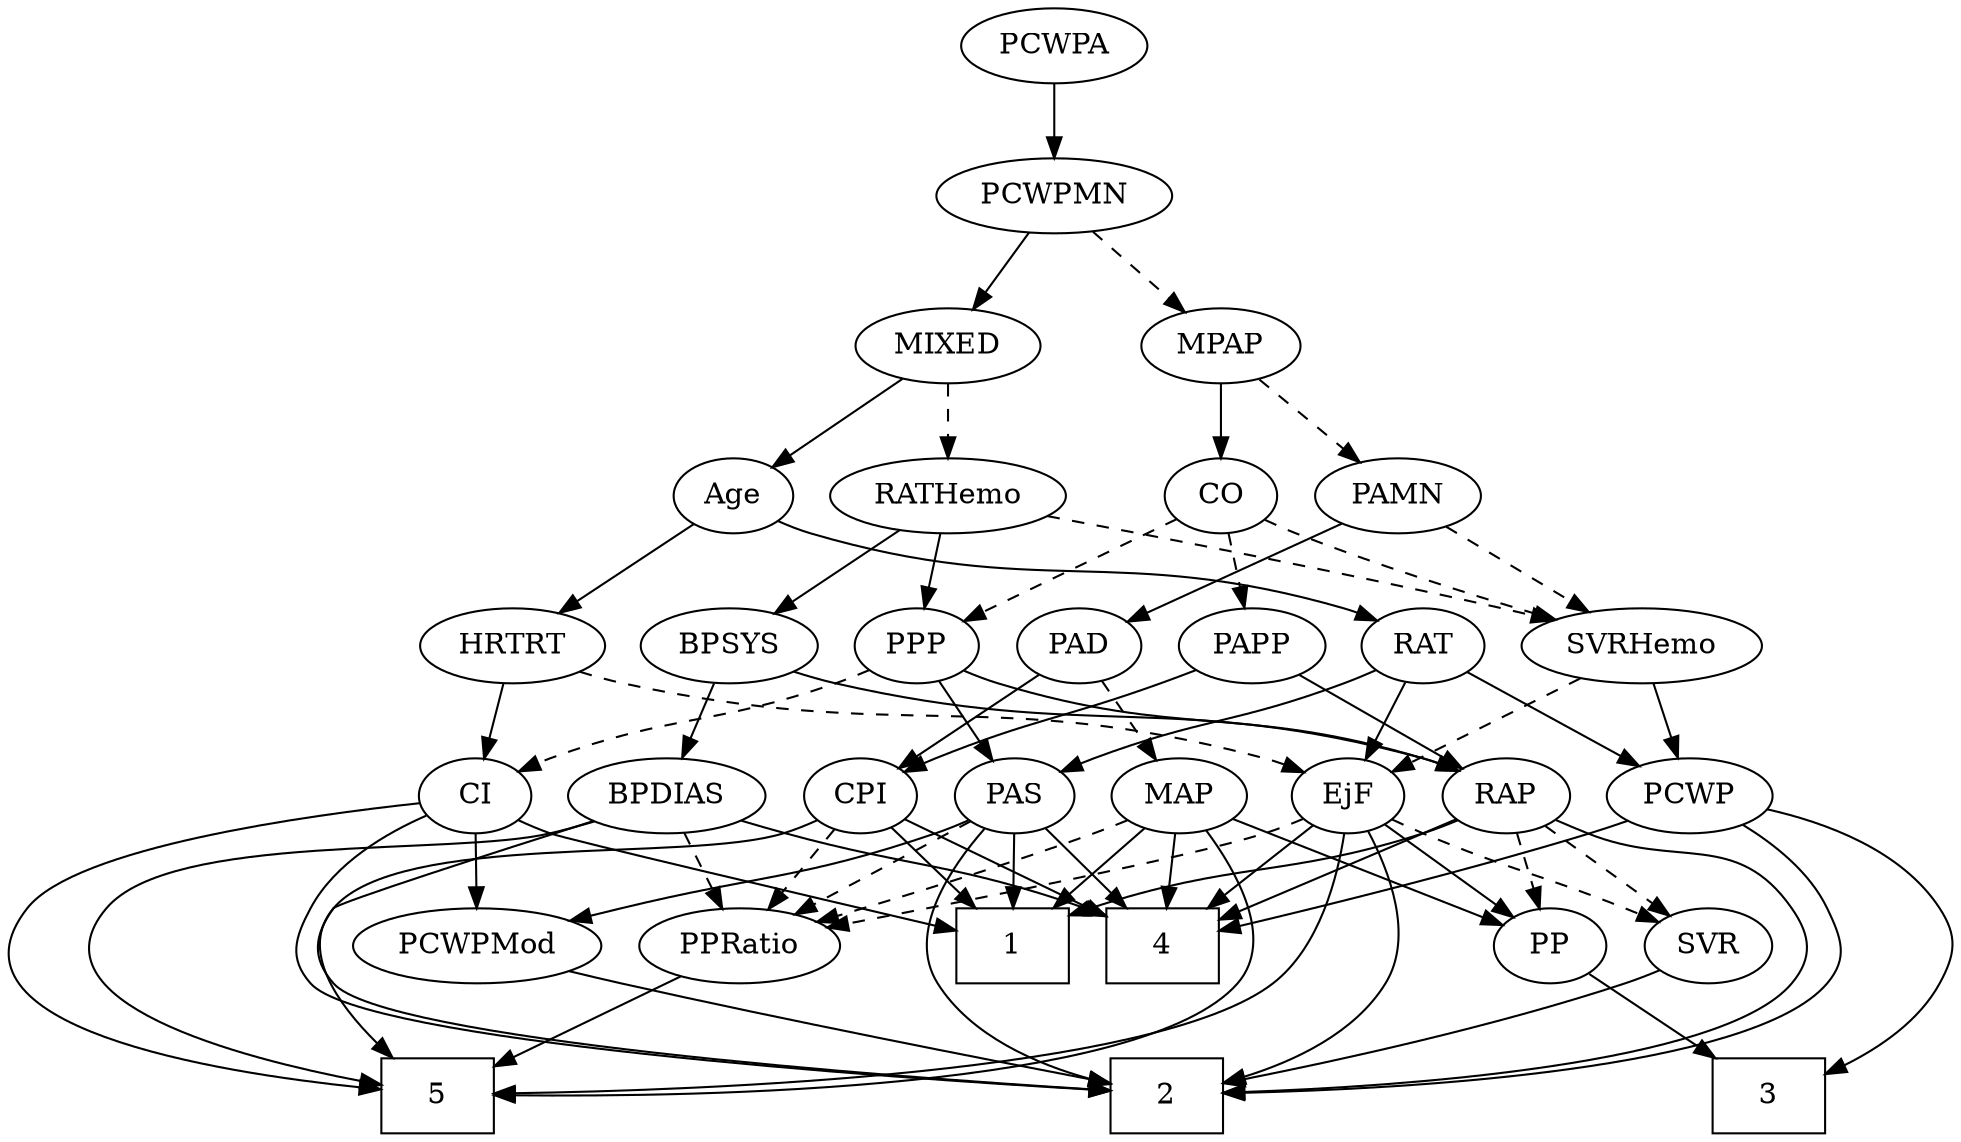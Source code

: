strict digraph {
	graph [bb="0,0,869.64,540"];
	node [label="\N"];
	1	[height=0.5,
		pos="424.36,90",
		shape=box,
		width=0.75];
	2	[height=0.5,
		pos="436.36,18",
		shape=box,
		width=0.75];
	3	[height=0.5,
		pos="784.36,18",
		shape=box,
		width=0.75];
	4	[height=0.5,
		pos="496.36,90",
		shape=box,
		width=0.75];
	5	[height=0.5,
		pos="233.36,18",
		shape=box,
		width=0.75];
	Age	[height=0.5,
		pos="304.36,306",
		width=0.75];
	RAT	[height=0.5,
		pos="613.36,234",
		width=0.75827];
	Age -> RAT	[pos="e,592.82,245.95 324.89,294.05 329.84,291.76 335.2,289.57 340.36,288 442.26,256.93 475.45,283.07 577.36,252 579.29,251.41 581.25,\
250.73 583.21,250",
		style=solid];
	HRTRT	[height=0.5,
		pos="206.36,234",
		width=1.1013];
	Age -> HRTRT	[pos="e,226.93,249.7 286.38,292.16 272.08,281.94 251.78,267.44 235.21,255.61",
		style=solid];
	EjF	[height=0.5,
		pos="585.36,162",
		width=0.75];
	EjF -> 2	[pos="e,463.54,18.566 595.44,144.94 606.05,125.78 619.18,93.627 603.36,72 573.76,31.552 513.07,21.216 473.58,18.985",
		style=solid];
	EjF -> 4	[pos="e,518.07,108.08 568.62,147.83 556.66,138.43 540.26,125.53 526.1,114.39",
		style=solid];
	EjF -> 5	[pos="e,260.4,22.011 583.44,143.98 580.18,123.56 571.58,89.839 549.36,72 527.79,54.694 349.11,32.3 270.38,23.161",
		style=solid];
	SVR	[height=0.5,
		pos="755.36,90",
		width=0.77632];
	EjF -> SVR	[pos="e,733.56,101.34 606.54,150.63 611.37,148.36 616.51,146.04 621.36,144 663.74,126.17 675.88,125.61 718.36,108 720.22,107.23 722.12,\
106.42 724.04,105.59",
		style=dashed];
	PP	[height=0.5,
		pos="682.36,90",
		width=0.75];
	EjF -> PP	[pos="e,664.68,103.76 603.15,148.16 618.05,137.41 639.53,121.91 656.36,109.76",
		style=solid];
	PPRatio	[height=0.5,
		pos="301.36,90",
		width=1.1013];
	EjF -> PPRatio	[pos="e,337.17,98.069 563.38,151.29 557,148.69 549.97,146.05 543.36,144 507.23,132.82 406.57,112 347.06,100.05",
		style=dashed];
	RAP	[height=0.5,
		pos="658.36,162",
		width=0.77632];
	RAP -> 1	[pos="e,451.61,104.64 636.75,150.15 631.78,147.91 626.45,145.72 621.36,144 554.86,121.57 531.7,130.9 461.38,107.93",
		style=solid];
	RAP -> 2	[pos="e,463.37,18.703 680.15,150.66 685.12,148.39 690.39,146.06 695.36,144 737.83,126.39 766.1,145.75 792.36,108 801.49,94.865 802.8,84.118 \
792.36,72 751.46,24.564 556.32,18.92 473.58,18.703",
		style=solid];
	RAP -> 4	[pos="e,523.77,102.35 636.1,150.64 631.25,148.43 626.14,146.11 621.36,144 591.85,130.97 558.17,116.73 533.21,106.29",
		style=solid];
	RAP -> SVR	[pos="e,737.52,103.87 676.6,147.83 691.46,137.11 712.63,121.83 729.28,109.82",
		style=dashed];
	RAP -> PP	[pos="e,676.6,107.79 664.17,144.05 666.91,136.06 670.24,126.33 673.3,117.4",
		style=dashed];
	MIXED	[height=0.5,
		pos="398.36,378",
		width=1.1193];
	MIXED -> Age	[pos="e,321.73,319.94 378.42,362.15 364.23,351.59 345.06,337.31 329.77,325.92",
		style=solid];
	RATHemo	[height=0.5,
		pos="398.36,306",
		width=1.3721];
	MIXED -> RATHemo	[pos="e,398.36,324.1 398.36,359.7 398.36,351.98 398.36,342.71 398.36,334.11",
		style=dashed];
	MPAP	[height=0.5,
		pos="521.36,378",
		width=0.97491];
	CO	[height=0.5,
		pos="521.36,306",
		width=0.75];
	MPAP -> CO	[pos="e,521.36,324.1 521.36,359.7 521.36,351.98 521.36,342.71 521.36,334.11",
		style=solid];
	PAMN	[height=0.5,
		pos="602.36,306",
		width=1.011];
	MPAP -> PAMN	[pos="e,584.92,322.07 538.53,362.15 549.73,352.48 564.54,339.68 577.08,328.85",
		style=dashed];
	BPSYS	[height=0.5,
		pos="301.36,234",
		width=1.0471];
	BPSYS -> RAP	[pos="e,637.25,174.01 329.38,221.75 335.56,219.58 342.12,217.52 348.36,216 467.26,187.02 503.77,213.93 621.36,180 623.51,179.38 625.69,\
178.65 627.87,177.85",
		style=solid];
	BPDIAS	[height=0.5,
		pos="268.36,162",
		width=1.1735];
	BPSYS -> BPDIAS	[pos="e,276.27,179.79 293.37,216.05 289.56,207.97 284.91,198.12 280.67,189.11",
		style=solid];
	PAD	[height=0.5,
		pos="458.36,234",
		width=0.79437];
	CPI	[height=0.5,
		pos="355.36,162",
		width=0.75];
	PAD -> CPI	[pos="e,373.78,175.52 439.46,220.16 423.39,209.24 400.12,193.43 382.13,181.2",
		style=solid];
	MAP	[height=0.5,
		pos="503.36,162",
		width=0.84854];
	PAD -> MAP	[pos="e,492.87,179.31 468.57,217.12 474.13,208.47 481.13,197.58 487.39,187.83",
		style=dashed];
	SVRHemo	[height=0.5,
		pos="708.36,234",
		width=1.3902];
	CO -> SVRHemo	[pos="e,672.27,246.5 542.51,294.56 547.35,292.3 552.5,289.99 557.36,288 592.11,273.74 632.28,259.76 662.44,249.74",
		style=dashed];
	PPP	[height=0.5,
		pos="384.36,234",
		width=0.75];
	CO -> PPP	[pos="e,405.36,245.73 500.55,294.37 477.61,282.65 440.52,263.7 414.43,250.37",
		style=dashed];
	PAPP	[height=0.5,
		pos="536.36,234",
		width=0.88464];
	CO -> PAPP	[pos="e,532.65,252.28 524.99,288.05 526.66,280.26 528.68,270.82 530.55,262.08",
		style=dashed];
	PAS	[height=0.5,
		pos="427.36,162",
		width=0.75];
	PAS -> 1	[pos="e,425.09,108.1 426.61,143.7 426.28,135.98 425.89,126.71 425.52,118.11",
		style=solid];
	PAS -> 2	[pos="e,414.65,36.213 412.88,146.71 403.91,136.8 393.2,122.76 388.36,108 383.36,92.798 382.6,86.929 388.36,72 392.46,61.358 399.8,51.528 \
407.52,43.298",
		style=solid];
	PAS -> 4	[pos="e,479.4,108.2 441.65,146.5 450.48,137.54 462.04,125.81 472.25,115.45",
		style=solid];
	PCWPMod	[height=0.5,
		pos="191.36,90",
		width=1.4443];
	PAS -> PCWPMod	[pos="e,230.38,101.99 406.32,150.26 401.47,148.01 396.29,145.79 391.36,144 331.35,122.28 313.98,124.57 252.36,108 248.35,106.92 244.21,\
105.8 240.05,104.66",
		style=solid];
	PAS -> PPRatio	[pos="e,325.43,104.37 407.11,149.75 387.46,138.84 357.3,122.08 334.21,109.25",
		style=dashed];
	PAMN -> PAD	[pos="e,480.32,245.68 577.27,292.81 552.87,280.95 515.74,262.89 489.47,250.12",
		style=solid];
	PAMN -> SVRHemo	[pos="e,685.25,250.26 623.3,291.17 638.51,281.13 659.36,267.36 676.61,255.97",
		style=dashed];
	RATHemo -> BPSYS	[pos="e,321.5,249.54 376.83,289.46 363.02,279.5 344.93,266.44 329.92,255.61",
		style=solid];
	RATHemo -> SVRHemo	[pos="e,671.33,246.11 440.54,296.48 501.27,284.15 610.3,261.74 649.36,252 653.37,251 657.52,249.91 661.68,248.79",
		style=dashed];
	RATHemo -> PPP	[pos="e,387.78,252.1 394.89,287.7 393.35,279.98 391.5,270.71 389.78,262.11",
		style=solid];
	CPI -> 1	[pos="e,407.4,108.2 369.65,146.5 378.48,137.54 390.04,125.81 400.25,115.45",
		style=solid];
	CPI -> 4	[pos="e,469.3,104.43 376.46,150.52 398.59,139.53 433.77,122.07 460.31,108.9",
		style=solid];
	CPI -> 5	[pos="e,205.96,24.684 334.78,150.19 329.83,147.9 324.48,145.67 319.36,144 238.04,117.53 184.87,173.88 130.36,108 120.15,95.673 122.02,\
85.659 130.36,72 144.65,48.566 172.99,35.054 196.32,27.545",
		style=solid];
	CPI -> PPRatio	[pos="e,314.06,107.47 343.37,145.46 336.57,136.65 327.92,125.43 320.23,115.46",
		style=dashed];
	RAT -> EjF	[pos="e,591.94,179.47 606.72,216.41 603.44,208.22 599.41,198.14 595.74,188.95",
		style=solid];
	RAT -> PAS	[pos="e,448.47,173.55 592.24,222.45 587.41,220.19 582.25,217.92 577.36,216 527.89,196.61 512.82,199.39 463.36,180 461.52,179.28 459.65,\
178.51 457.77,177.71",
		style=solid];
	PCWP	[height=0.5,
		pos="739.36,162",
		width=0.97491];
	RAT -> PCWP	[pos="e,716.17,175.88 633.6,221.75 653.5,210.7 684.17,193.66 707.37,180.77",
		style=solid];
	SVR -> 2	[pos="e,463.73,21.886 734.19,78.199 729.1,75.904 723.61,73.673 718.36,72 633.14,44.868 528.75,29.725 474,23.099",
		style=solid];
	PCWPMod -> 2	[pos="e,409.09,26.789 230.18,77.908 276.59,64.647 353.7,42.615 399.31,29.583",
		style=solid];
	PCWPA	[height=0.5,
		pos="445.36,522",
		width=1.1555];
	PCWPMN	[height=0.5,
		pos="445.36,450",
		width=1.3902];
	PCWPA -> PCWPMN	[pos="e,445.36,468.1 445.36,503.7 445.36,495.98 445.36,486.71 445.36,478.11",
		style=solid];
	PCWPMN -> MIXED	[pos="e,409.41,395.47 434.22,432.41 428.48,423.87 421.37,413.28 415,403.79",
		style=solid];
	PCWPMN -> MPAP	[pos="e,504.86,394.19 462.98,432.76 473.24,423.31 486.32,411.27 497.49,400.98",
		style=dashed];
	SVRHemo -> EjF	[pos="e,605.14,174.26 682.87,218.5 662.76,207.05 634.73,191.1 613.88,179.23",
		style=dashed];
	SVRHemo -> PCWP	[pos="e,731.92,179.79 715.86,216.05 719.44,207.97 723.8,198.12 727.79,189.11",
		style=solid];
	BPDIAS -> 2	[pos="e,409.25,21.709 236.95,149.95 197.22,135.83 133.54,112.64 130.36,108 121.29,94.813 120.05,84.241 130.36,72 147.54,51.588 321.09,\
31.055 398.93,22.792",
		style=solid];
	BPDIAS -> 4	[pos="e,469.07,104.55 300.07,150.04 306.43,147.95 313.09,145.84 319.36,144 378.5,126.62 397.71,129.57 459.61,107.92",
		style=solid];
	BPDIAS -> 5	[pos="e,206.23,20.629 237,149.78 230.55,147.69 223.77,145.65 217.36,144 131.58,121.94 78.044,176.05 21.355,108 -28.809,47.782 122.68,27.581 \
196.01,21.436",
		style=solid];
	BPDIAS -> PPRatio	[pos="e,293.44,107.79 276.34,144.05 280.15,135.97 284.8,126.12 289.05,117.11",
		style=dashed];
	MAP -> 1	[pos="e,443.77,108.2 486.99,146.5 476.68,137.36 463.13,125.36 451.27,114.85",
		style=solid];
	MAP -> 4	[pos="e,498.07,108.1 501.62,143.7 500.85,135.98 499.93,126.71 499.07,118.11",
		style=solid];
	MAP -> 5	[pos="e,260.61,21.839 516.47,145.46 531.05,126.23 550.31,93.42 532.36,72 515.66,52.08 347.22,31.396 270.76,22.948",
		style=solid];
	MAP -> PP	[pos="e,659.66,99.877 528.24,151.27 559.98,138.86 614.93,117.37 649.92,103.68",
		style=solid];
	MAP -> PPRatio	[pos="e,333.6,100.66 479.38,150.42 474.13,148.21 468.58,145.96 463.36,144 423.06,128.88 376.25,113.83 343.35,103.65",
		style=dashed];
	PP -> 3	[pos="e,759.38,36.139 700.59,76.485 714.55,66.908 734.18,53.435 750.93,41.939",
		style=solid];
	PPP -> RAP	[pos="e,637.2,173.83 404.92,222.15 409.87,219.86 415.22,217.64 420.36,216 506.81,188.38 534.76,207.16 621.36,180 623.49,179.33 625.67,\
178.56 627.84,177.74",
		style=solid];
	PPP -> PAS	[pos="e,417.64,178.82 394.11,217.12 399.5,208.34 406.31,197.26 412.36,187.42",
		style=solid];
	CI	[height=0.5,
		pos="181.36,162",
		width=0.75];
	PPP -> CI	[pos="e,202.41,173.69 363.3,222.31 358.46,220.06 353.28,217.82 348.36,216 291.73,195.03 273.98,200.97 217.36,180 215.51,179.32 213.63,\
178.57 211.74,177.79",
		style=dashed];
	PPRatio -> 5	[pos="e,250.15,36.292 285.93,73.116 277.43,64.373 266.71,53.334 257.16,43.51",
		style=solid];
	PCWP -> 2	[pos="e,463.52,18.498 764.64,149.41 780.66,140.56 800.06,126.7 809.36,108 816.48,93.673 819.84,84.083 809.36,72 766.09,22.151 559.2,17.961 \
473.58,18.419",
		style=solid];
	PCWP -> 3	[pos="e,811.61,29.217 773.27,156.79 802.65,151.16 843.49,138.09 863.36,108 872.17,94.647 870.88,86.118 863.36,72 854.26,54.945 836.97,\
42.407 820.88,33.821",
		style=solid];
	PCWP -> 4	[pos="e,523.67,97.28 712.53,150.1 706.9,147.97 700.96,145.82 695.36,144 639.68,125.89 573.81,109.26 533.57,99.632",
		style=solid];
	CI -> 1	[pos="e,397.16,97.28 202.39,150.25 207.23,148 212.41,145.78 217.36,144 248.45,132.79 336.58,111.5 387.26,99.6",
		style=solid];
	CI -> 2	[pos="e,409.34,21.53 162.42,148.97 137,131.36 97.453,97.869 119.36,72 137.32,50.782 319.45,30.478 399.24,22.525",
		style=solid];
	CI -> 5	[pos="e,206.09,21.288 154.99,157.81 96.896,149.74 -33.789,125.23 8.3553,72 31.339,42.973 138.08,28.256 195.9,22.3",
		style=solid];
	CI -> PCWPMod	[pos="e,188.89,108.28 183.78,144.05 184.88,136.35 186.21,127.03 187.45,118.36",
		style=solid];
	PAPP -> RAP	[pos="e,638.25,174.53 557.89,220.65 577.76,209.24 607.42,192.22 629.37,179.63",
		style=solid];
	PAPP -> CPI	[pos="e,376.5,173.46 511.93,222.29 506.81,220.14 501.43,217.94 496.36,216 450.29,198.34 437.06,198.56 391.36,180 389.53,179.26 387.67,\
178.47 385.79,177.66",
		style=solid];
	HRTRT -> EjF	[pos="e,563.49,173.11 235.24,221.63 241.47,219.51 248.07,217.48 254.36,216 380.32,186.22 418.08,212.56 543.36,180 546.81,179.1 550.36,\
177.99 553.86,176.76",
		style=dashed];
	HRTRT -> CI	[pos="e,187.35,179.79 200.3,216.05 197.45,208.06 193.97,198.33 190.78,189.4",
		style=solid];
}
